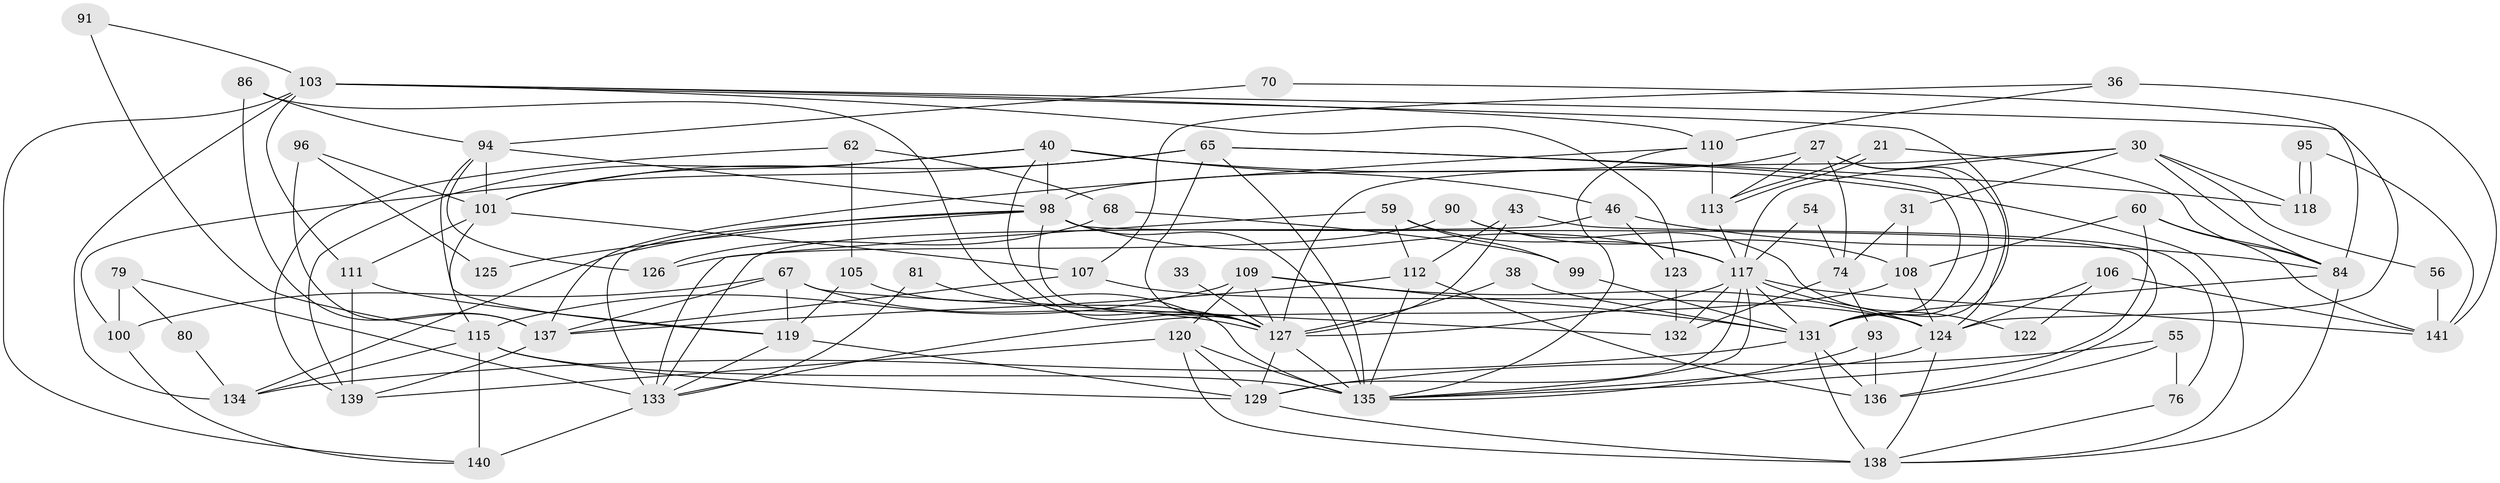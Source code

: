 // original degree distribution, {3: 0.2978723404255319, 5: 0.1773049645390071, 4: 0.2695035460992908, 2: 0.11347517730496454, 7: 0.03546099290780142, 6: 0.09219858156028368, 8: 0.014184397163120567}
// Generated by graph-tools (version 1.1) at 2025/49/03/09/25 04:49:35]
// undirected, 70 vertices, 167 edges
graph export_dot {
graph [start="1"]
  node [color=gray90,style=filled];
  21;
  27;
  30;
  31;
  33;
  36;
  38;
  40 [super="+26"];
  43;
  46 [super="+15"];
  54;
  55;
  56;
  59;
  60;
  62;
  65 [super="+6+61"];
  67 [super="+45"];
  68;
  70;
  74 [super="+28"];
  76;
  79;
  80;
  81;
  84 [super="+13"];
  86;
  90;
  91;
  93 [super="+22"];
  94 [super="+87"];
  95;
  96;
  98 [super="+34+47"];
  99;
  100 [super="+69"];
  101 [super="+85"];
  103 [super="+82"];
  105;
  106;
  107 [super="+14"];
  108;
  109 [super="+77+97"];
  110 [super="+89"];
  111 [super="+57"];
  112 [super="+19"];
  113 [super="+10"];
  115 [super="+102+114"];
  117 [super="+72+104"];
  118;
  119 [super="+41"];
  120 [super="+116"];
  122;
  123;
  124 [super="+7+71"];
  125;
  126;
  127 [super="+64+121"];
  129 [super="+29+128"];
  131 [super="+44+130+25"];
  132;
  133 [super="+48+50"];
  134;
  135 [super="+78+20+73+88"];
  136 [super="+17"];
  137 [super="+66"];
  138 [super="+63+52"];
  139 [super="+53"];
  140 [super="+8"];
  141 [super="+49"];
  21 -- 84;
  21 -- 113;
  21 -- 113;
  27 -- 98;
  27 -- 74;
  27 -- 113;
  27 -- 124;
  27 -- 131;
  30 -- 118;
  30 -- 31;
  30 -- 56;
  30 -- 84;
  30 -- 117;
  30 -- 127 [weight=2];
  31 -- 108;
  31 -- 74;
  33 -- 127 [weight=2];
  36 -- 141 [weight=2];
  36 -- 110;
  36 -- 107;
  38 -- 127;
  38 -- 131;
  40 -- 46 [weight=2];
  40 -- 139;
  40 -- 138;
  40 -- 127;
  40 -- 98;
  40 -- 101;
  43 -- 76;
  43 -- 127 [weight=2];
  43 -- 112;
  46 -- 123;
  46 -- 84;
  46 -- 133;
  54 -- 74;
  54 -- 117;
  55 -- 76;
  55 -- 136;
  55 -- 129;
  56 -- 141 [weight=2];
  59 -- 112;
  59 -- 99;
  59 -- 117;
  59 -- 133;
  60 -- 84;
  60 -- 108;
  60 -- 141;
  60 -- 135;
  62 -- 139;
  62 -- 105;
  62 -- 68;
  65 -- 100;
  65 -- 118;
  65 -- 135;
  65 -- 127 [weight=2];
  65 -- 131;
  65 -- 101;
  67 -- 132;
  67 -- 100;
  67 -- 137;
  67 -- 127;
  67 -- 119;
  68 -- 99;
  68 -- 126;
  70 -- 94;
  70 -- 84;
  74 -- 132 [weight=2];
  74 -- 93;
  76 -- 138;
  79 -- 100 [weight=2];
  79 -- 80;
  79 -- 133;
  80 -- 134;
  81 -- 133;
  81 -- 127;
  84 -- 138 [weight=2];
  84 -- 131 [weight=2];
  86 -- 137;
  86 -- 127;
  86 -- 94;
  90 -- 108;
  90 -- 126;
  90 -- 122;
  91 -- 103;
  91 -- 115;
  93 -- 136;
  93 -- 135;
  94 -- 98;
  94 -- 126;
  94 -- 119;
  94 -- 101 [weight=2];
  95 -- 118;
  95 -- 118;
  95 -- 141;
  96 -- 137;
  96 -- 125;
  96 -- 101;
  98 -- 117 [weight=3];
  98 -- 134;
  98 -- 135;
  98 -- 125;
  98 -- 136;
  98 -- 127;
  98 -- 133;
  99 -- 131;
  100 -- 140;
  101 -- 111 [weight=2];
  101 -- 107;
  101 -- 115;
  103 -- 124 [weight=2];
  103 -- 123;
  103 -- 140 [weight=2];
  103 -- 134;
  103 -- 110;
  103 -- 111 [weight=2];
  103 -- 131;
  105 -- 119;
  105 -- 135;
  106 -- 124;
  106 -- 141;
  106 -- 122;
  107 -- 137;
  107 -- 124;
  108 -- 133;
  108 -- 124;
  109 -- 131 [weight=2];
  109 -- 127 [weight=3];
  109 -- 120;
  109 -- 115;
  109 -- 124;
  110 -- 137 [weight=2];
  110 -- 113 [weight=2];
  110 -- 135 [weight=2];
  111 -- 119 [weight=2];
  111 -- 139;
  112 -- 137;
  112 -- 136;
  112 -- 135;
  113 -- 117 [weight=2];
  115 -- 135 [weight=2];
  115 -- 129 [weight=2];
  115 -- 140 [weight=2];
  115 -- 134;
  117 -- 131;
  117 -- 127 [weight=3];
  117 -- 132;
  117 -- 124 [weight=3];
  117 -- 141;
  117 -- 129;
  117 -- 135;
  119 -- 133;
  119 -- 129;
  120 -- 138 [weight=2];
  120 -- 129;
  120 -- 135;
  120 -- 139;
  123 -- 132;
  124 -- 138 [weight=2];
  124 -- 135 [weight=2];
  127 -- 129;
  127 -- 135 [weight=3];
  129 -- 138;
  131 -- 138 [weight=3];
  131 -- 134;
  131 -- 136;
  133 -- 140 [weight=3];
  137 -- 139;
}
